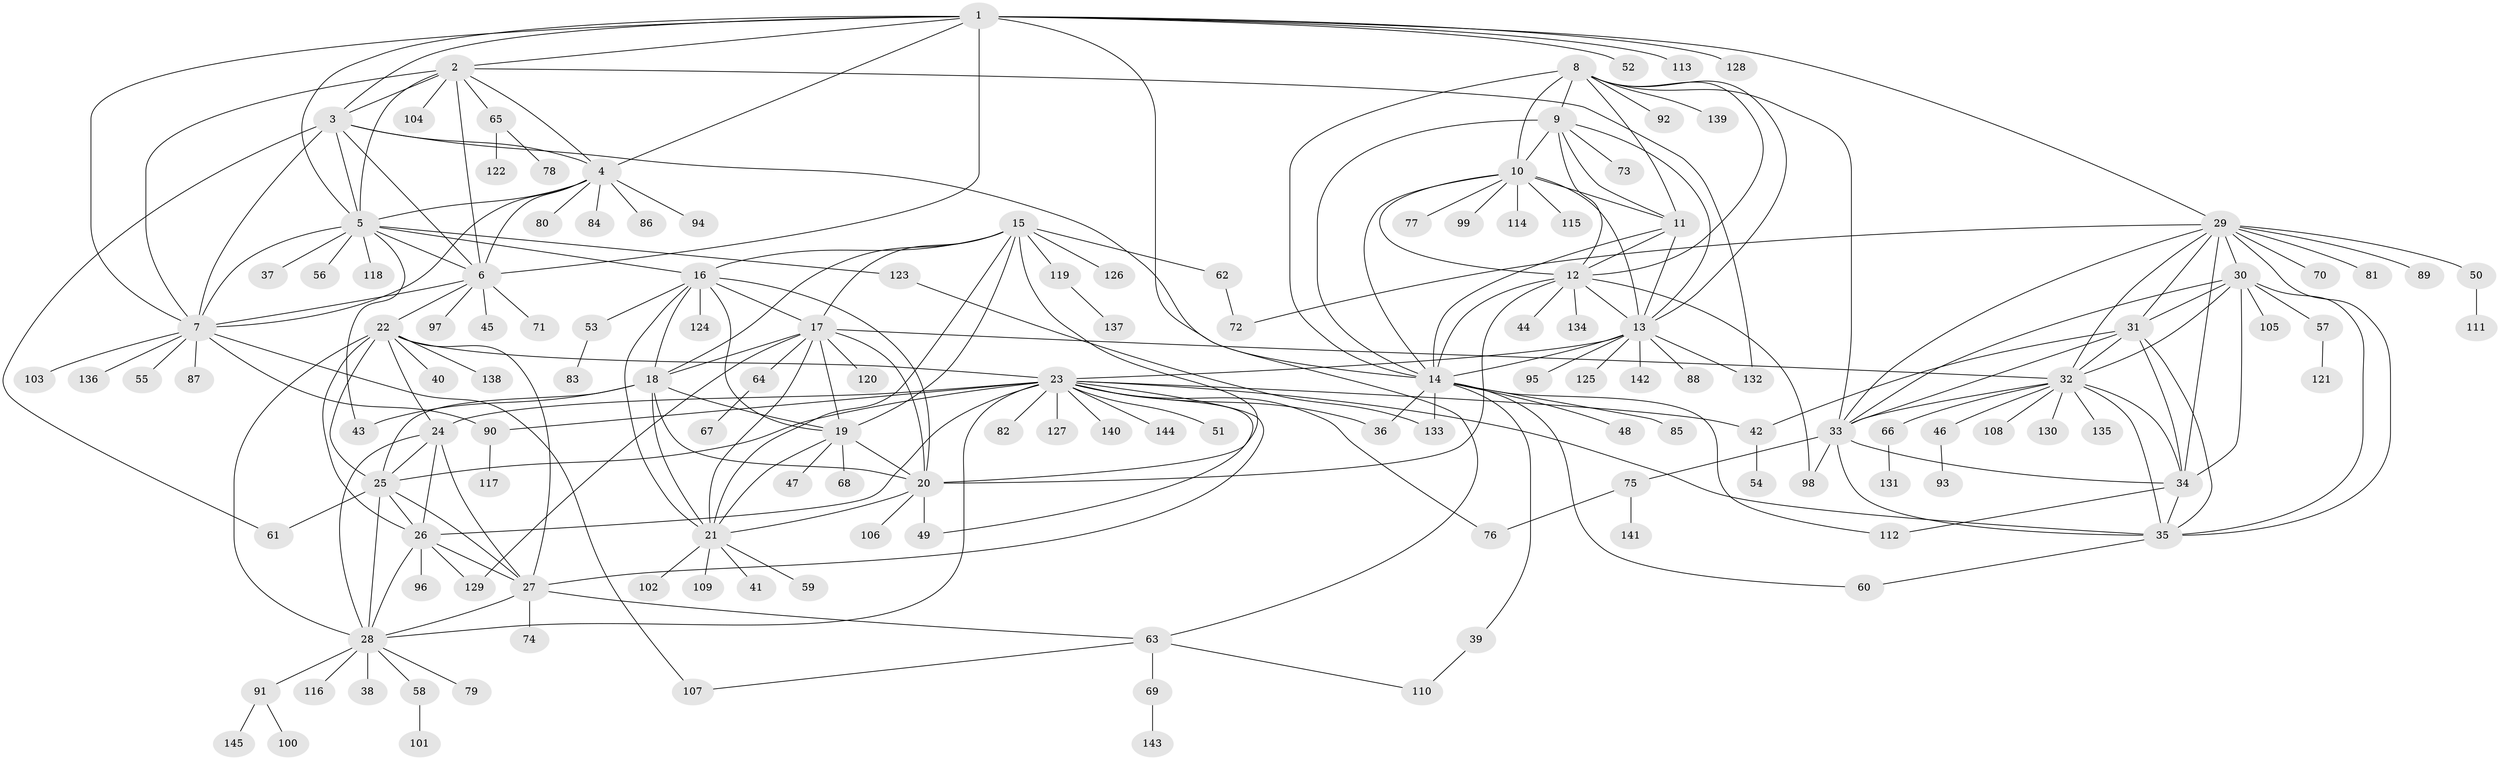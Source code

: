 // coarse degree distribution, {8: 0.017391304347826087, 7: 0.0782608695652174, 12: 0.008695652173913044, 14: 0.017391304347826087, 5: 0.02608695652173913, 9: 0.034782608695652174, 10: 0.034782608695652174, 6: 0.017391304347826087, 16: 0.008695652173913044, 11: 0.008695652173913044, 2: 0.16521739130434782, 1: 0.5652173913043478, 3: 0.017391304347826087}
// Generated by graph-tools (version 1.1) at 2025/52/02/27/25 19:52:15]
// undirected, 145 vertices, 242 edges
graph export_dot {
graph [start="1"]
  node [color=gray90,style=filled];
  1;
  2;
  3;
  4;
  5;
  6;
  7;
  8;
  9;
  10;
  11;
  12;
  13;
  14;
  15;
  16;
  17;
  18;
  19;
  20;
  21;
  22;
  23;
  24;
  25;
  26;
  27;
  28;
  29;
  30;
  31;
  32;
  33;
  34;
  35;
  36;
  37;
  38;
  39;
  40;
  41;
  42;
  43;
  44;
  45;
  46;
  47;
  48;
  49;
  50;
  51;
  52;
  53;
  54;
  55;
  56;
  57;
  58;
  59;
  60;
  61;
  62;
  63;
  64;
  65;
  66;
  67;
  68;
  69;
  70;
  71;
  72;
  73;
  74;
  75;
  76;
  77;
  78;
  79;
  80;
  81;
  82;
  83;
  84;
  85;
  86;
  87;
  88;
  89;
  90;
  91;
  92;
  93;
  94;
  95;
  96;
  97;
  98;
  99;
  100;
  101;
  102;
  103;
  104;
  105;
  106;
  107;
  108;
  109;
  110;
  111;
  112;
  113;
  114;
  115;
  116;
  117;
  118;
  119;
  120;
  121;
  122;
  123;
  124;
  125;
  126;
  127;
  128;
  129;
  130;
  131;
  132;
  133;
  134;
  135;
  136;
  137;
  138;
  139;
  140;
  141;
  142;
  143;
  144;
  145;
  1 -- 2;
  1 -- 3;
  1 -- 4;
  1 -- 5;
  1 -- 6;
  1 -- 7;
  1 -- 29;
  1 -- 52;
  1 -- 63;
  1 -- 113;
  1 -- 128;
  2 -- 3;
  2 -- 4;
  2 -- 5;
  2 -- 6;
  2 -- 7;
  2 -- 65;
  2 -- 104;
  2 -- 132;
  3 -- 4;
  3 -- 5;
  3 -- 6;
  3 -- 7;
  3 -- 14;
  3 -- 61;
  4 -- 5;
  4 -- 6;
  4 -- 7;
  4 -- 80;
  4 -- 84;
  4 -- 86;
  4 -- 94;
  5 -- 6;
  5 -- 7;
  5 -- 16;
  5 -- 37;
  5 -- 43;
  5 -- 56;
  5 -- 118;
  5 -- 123;
  6 -- 7;
  6 -- 22;
  6 -- 45;
  6 -- 71;
  6 -- 97;
  7 -- 55;
  7 -- 87;
  7 -- 90;
  7 -- 103;
  7 -- 107;
  7 -- 136;
  8 -- 9;
  8 -- 10;
  8 -- 11;
  8 -- 12;
  8 -- 13;
  8 -- 14;
  8 -- 33;
  8 -- 92;
  8 -- 139;
  9 -- 10;
  9 -- 11;
  9 -- 12;
  9 -- 13;
  9 -- 14;
  9 -- 73;
  10 -- 11;
  10 -- 12;
  10 -- 13;
  10 -- 14;
  10 -- 77;
  10 -- 99;
  10 -- 114;
  10 -- 115;
  11 -- 12;
  11 -- 13;
  11 -- 14;
  12 -- 13;
  12 -- 14;
  12 -- 20;
  12 -- 44;
  12 -- 98;
  12 -- 134;
  13 -- 14;
  13 -- 23;
  13 -- 88;
  13 -- 95;
  13 -- 125;
  13 -- 132;
  13 -- 142;
  14 -- 36;
  14 -- 39;
  14 -- 48;
  14 -- 60;
  14 -- 85;
  14 -- 112;
  14 -- 133;
  15 -- 16;
  15 -- 17;
  15 -- 18;
  15 -- 19;
  15 -- 20;
  15 -- 21;
  15 -- 62;
  15 -- 119;
  15 -- 126;
  16 -- 17;
  16 -- 18;
  16 -- 19;
  16 -- 20;
  16 -- 21;
  16 -- 53;
  16 -- 124;
  17 -- 18;
  17 -- 19;
  17 -- 20;
  17 -- 21;
  17 -- 32;
  17 -- 64;
  17 -- 120;
  17 -- 129;
  18 -- 19;
  18 -- 20;
  18 -- 21;
  18 -- 25;
  18 -- 43;
  19 -- 20;
  19 -- 21;
  19 -- 47;
  19 -- 68;
  20 -- 21;
  20 -- 49;
  20 -- 106;
  21 -- 41;
  21 -- 59;
  21 -- 102;
  21 -- 109;
  22 -- 23;
  22 -- 24;
  22 -- 25;
  22 -- 26;
  22 -- 27;
  22 -- 28;
  22 -- 40;
  22 -- 138;
  23 -- 24;
  23 -- 25;
  23 -- 26;
  23 -- 27;
  23 -- 28;
  23 -- 35;
  23 -- 36;
  23 -- 42;
  23 -- 49;
  23 -- 51;
  23 -- 76;
  23 -- 82;
  23 -- 90;
  23 -- 127;
  23 -- 140;
  23 -- 144;
  24 -- 25;
  24 -- 26;
  24 -- 27;
  24 -- 28;
  25 -- 26;
  25 -- 27;
  25 -- 28;
  25 -- 61;
  26 -- 27;
  26 -- 28;
  26 -- 96;
  26 -- 129;
  27 -- 28;
  27 -- 63;
  27 -- 74;
  28 -- 38;
  28 -- 58;
  28 -- 79;
  28 -- 91;
  28 -- 116;
  29 -- 30;
  29 -- 31;
  29 -- 32;
  29 -- 33;
  29 -- 34;
  29 -- 35;
  29 -- 50;
  29 -- 70;
  29 -- 72;
  29 -- 81;
  29 -- 89;
  30 -- 31;
  30 -- 32;
  30 -- 33;
  30 -- 34;
  30 -- 35;
  30 -- 57;
  30 -- 105;
  31 -- 32;
  31 -- 33;
  31 -- 34;
  31 -- 35;
  31 -- 42;
  32 -- 33;
  32 -- 34;
  32 -- 35;
  32 -- 46;
  32 -- 66;
  32 -- 108;
  32 -- 130;
  32 -- 135;
  33 -- 34;
  33 -- 35;
  33 -- 75;
  33 -- 98;
  34 -- 35;
  34 -- 112;
  35 -- 60;
  39 -- 110;
  42 -- 54;
  46 -- 93;
  50 -- 111;
  53 -- 83;
  57 -- 121;
  58 -- 101;
  62 -- 72;
  63 -- 69;
  63 -- 107;
  63 -- 110;
  64 -- 67;
  65 -- 78;
  65 -- 122;
  66 -- 131;
  69 -- 143;
  75 -- 76;
  75 -- 141;
  90 -- 117;
  91 -- 100;
  91 -- 145;
  119 -- 137;
  123 -- 133;
}
